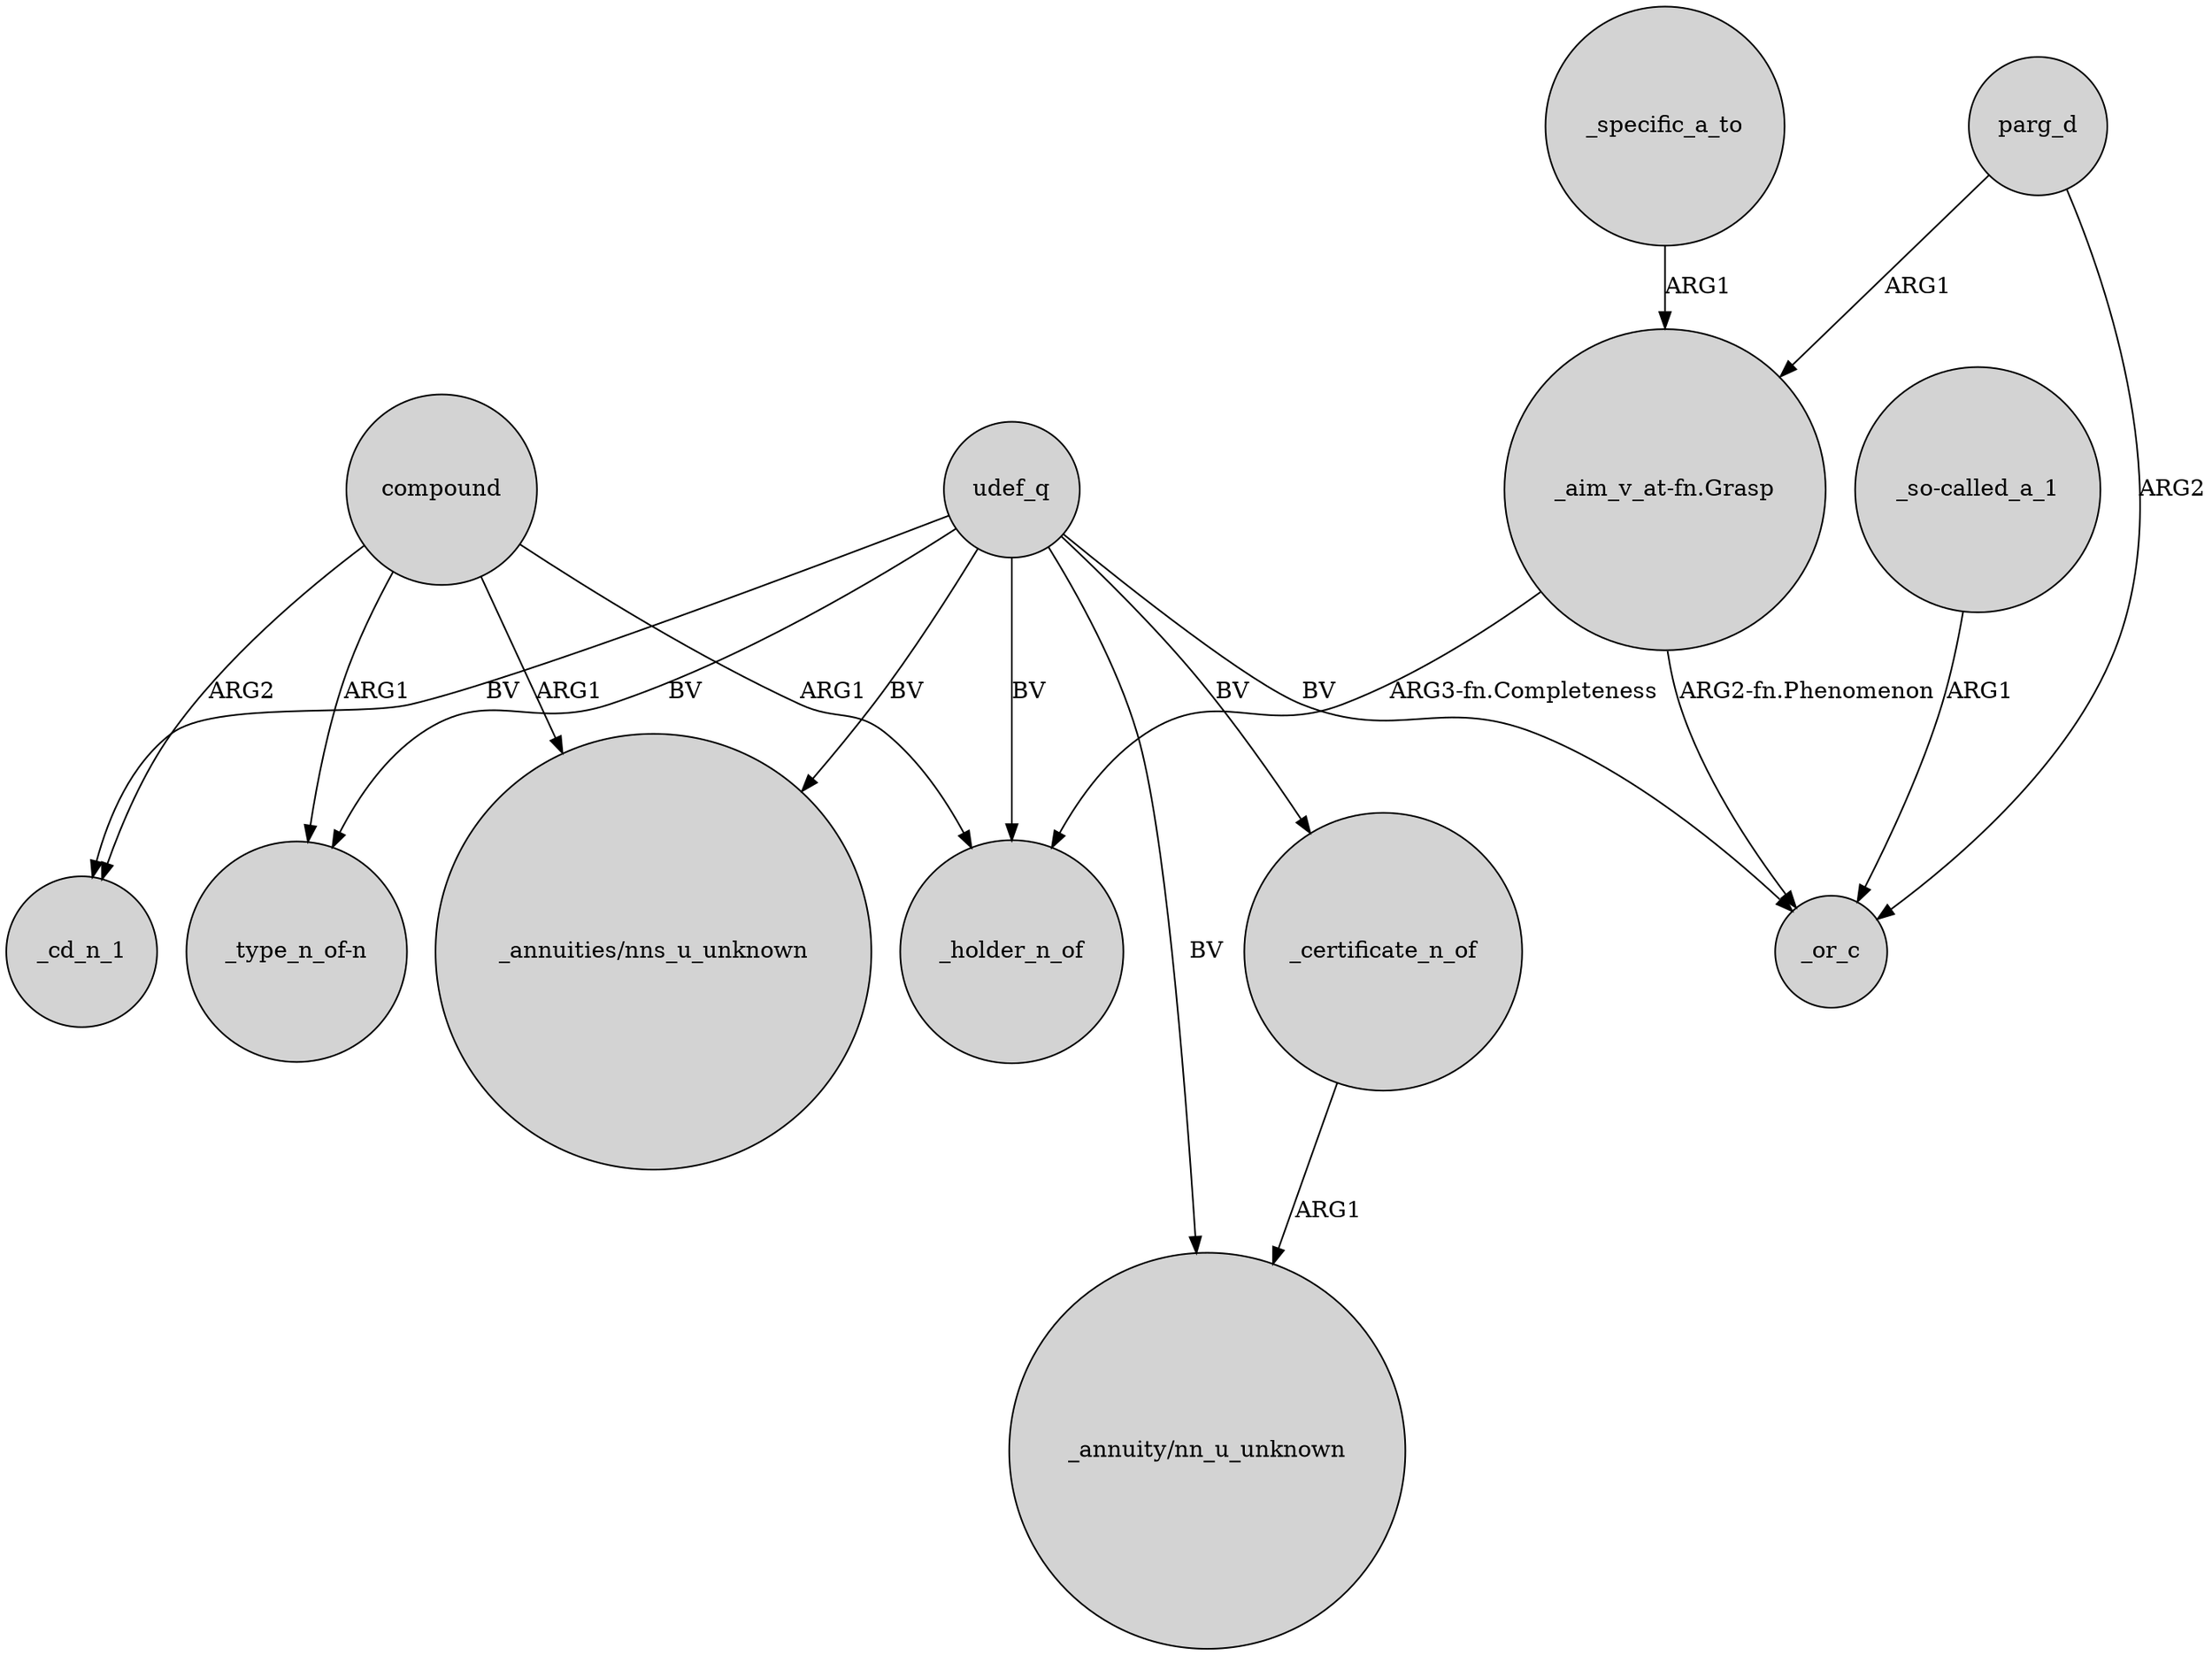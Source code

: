 digraph {
	node [shape=circle style=filled]
	compound -> "_annuities/nns_u_unknown" [label=ARG1]
	udef_q -> "_annuity/nn_u_unknown" [label=BV]
	compound -> _holder_n_of [label=ARG1]
	"_aim_v_at-fn.Grasp" -> _holder_n_of [label="ARG3-fn.Completeness"]
	udef_q -> _holder_n_of [label=BV]
	udef_q -> _certificate_n_of [label=BV]
	"_aim_v_at-fn.Grasp" -> _or_c [label="ARG2-fn.Phenomenon"]
	_certificate_n_of -> "_annuity/nn_u_unknown" [label=ARG1]
	compound -> "_type_n_of-n" [label=ARG1]
	compound -> _cd_n_1 [label=ARG2]
	parg_d -> _or_c [label=ARG2]
	udef_q -> "_annuities/nns_u_unknown" [label=BV]
	parg_d -> "_aim_v_at-fn.Grasp" [label=ARG1]
	_specific_a_to -> "_aim_v_at-fn.Grasp" [label=ARG1]
	"_so-called_a_1" -> _or_c [label=ARG1]
	udef_q -> "_type_n_of-n" [label=BV]
	udef_q -> _or_c [label=BV]
	udef_q -> _cd_n_1 [label=BV]
}

